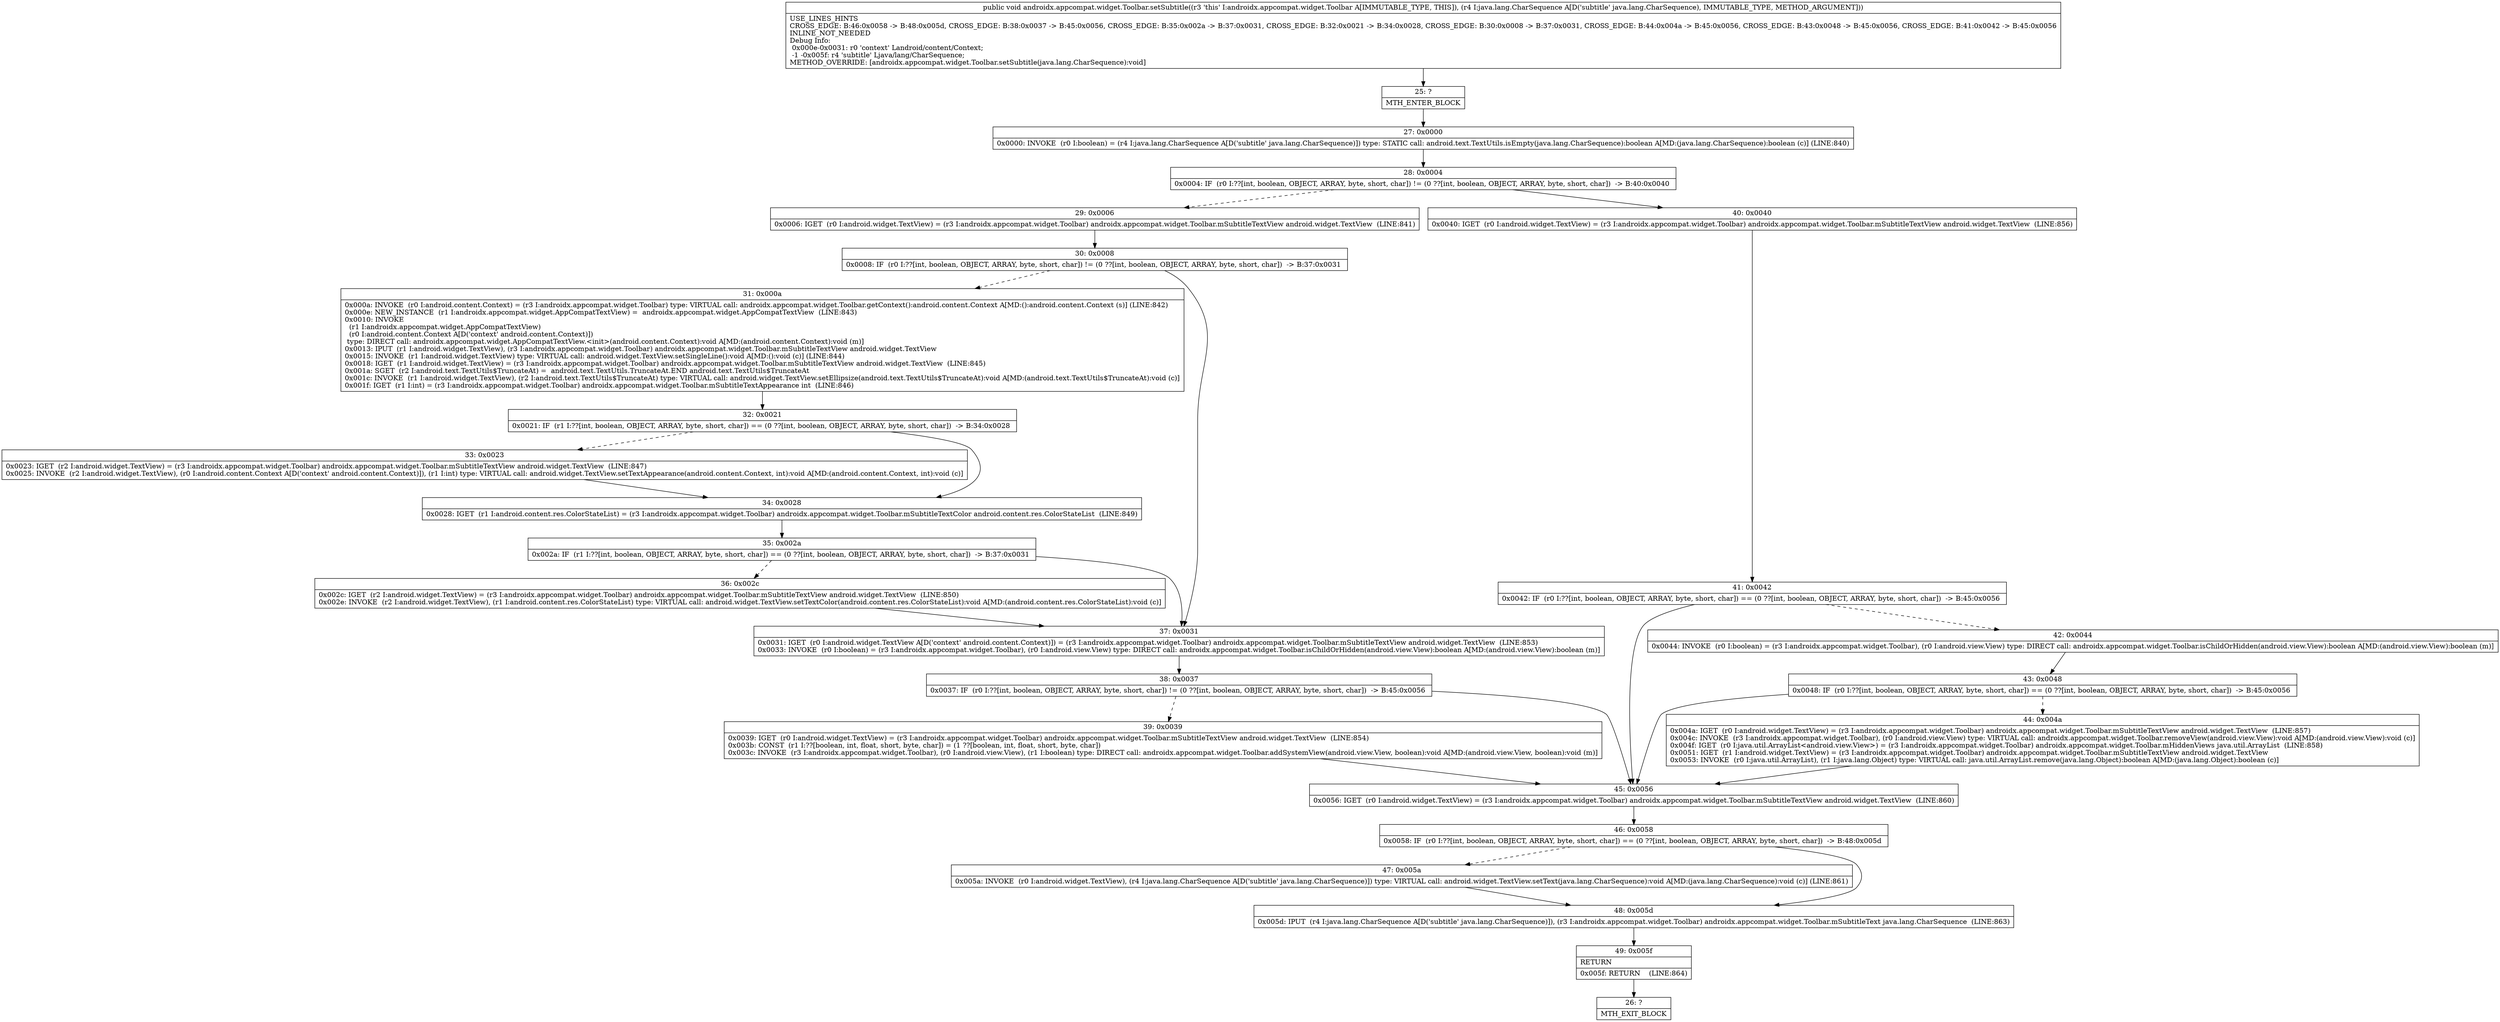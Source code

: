 digraph "CFG forandroidx.appcompat.widget.Toolbar.setSubtitle(Ljava\/lang\/CharSequence;)V" {
Node_25 [shape=record,label="{25\:\ ?|MTH_ENTER_BLOCK\l}"];
Node_27 [shape=record,label="{27\:\ 0x0000|0x0000: INVOKE  (r0 I:boolean) = (r4 I:java.lang.CharSequence A[D('subtitle' java.lang.CharSequence)]) type: STATIC call: android.text.TextUtils.isEmpty(java.lang.CharSequence):boolean A[MD:(java.lang.CharSequence):boolean (c)] (LINE:840)\l}"];
Node_28 [shape=record,label="{28\:\ 0x0004|0x0004: IF  (r0 I:??[int, boolean, OBJECT, ARRAY, byte, short, char]) != (0 ??[int, boolean, OBJECT, ARRAY, byte, short, char])  \-\> B:40:0x0040 \l}"];
Node_29 [shape=record,label="{29\:\ 0x0006|0x0006: IGET  (r0 I:android.widget.TextView) = (r3 I:androidx.appcompat.widget.Toolbar) androidx.appcompat.widget.Toolbar.mSubtitleTextView android.widget.TextView  (LINE:841)\l}"];
Node_30 [shape=record,label="{30\:\ 0x0008|0x0008: IF  (r0 I:??[int, boolean, OBJECT, ARRAY, byte, short, char]) != (0 ??[int, boolean, OBJECT, ARRAY, byte, short, char])  \-\> B:37:0x0031 \l}"];
Node_31 [shape=record,label="{31\:\ 0x000a|0x000a: INVOKE  (r0 I:android.content.Context) = (r3 I:androidx.appcompat.widget.Toolbar) type: VIRTUAL call: androidx.appcompat.widget.Toolbar.getContext():android.content.Context A[MD:():android.content.Context (s)] (LINE:842)\l0x000e: NEW_INSTANCE  (r1 I:androidx.appcompat.widget.AppCompatTextView) =  androidx.appcompat.widget.AppCompatTextView  (LINE:843)\l0x0010: INVOKE  \l  (r1 I:androidx.appcompat.widget.AppCompatTextView)\l  (r0 I:android.content.Context A[D('context' android.content.Context)])\l type: DIRECT call: androidx.appcompat.widget.AppCompatTextView.\<init\>(android.content.Context):void A[MD:(android.content.Context):void (m)]\l0x0013: IPUT  (r1 I:android.widget.TextView), (r3 I:androidx.appcompat.widget.Toolbar) androidx.appcompat.widget.Toolbar.mSubtitleTextView android.widget.TextView \l0x0015: INVOKE  (r1 I:android.widget.TextView) type: VIRTUAL call: android.widget.TextView.setSingleLine():void A[MD:():void (c)] (LINE:844)\l0x0018: IGET  (r1 I:android.widget.TextView) = (r3 I:androidx.appcompat.widget.Toolbar) androidx.appcompat.widget.Toolbar.mSubtitleTextView android.widget.TextView  (LINE:845)\l0x001a: SGET  (r2 I:android.text.TextUtils$TruncateAt) =  android.text.TextUtils.TruncateAt.END android.text.TextUtils$TruncateAt \l0x001c: INVOKE  (r1 I:android.widget.TextView), (r2 I:android.text.TextUtils$TruncateAt) type: VIRTUAL call: android.widget.TextView.setEllipsize(android.text.TextUtils$TruncateAt):void A[MD:(android.text.TextUtils$TruncateAt):void (c)]\l0x001f: IGET  (r1 I:int) = (r3 I:androidx.appcompat.widget.Toolbar) androidx.appcompat.widget.Toolbar.mSubtitleTextAppearance int  (LINE:846)\l}"];
Node_32 [shape=record,label="{32\:\ 0x0021|0x0021: IF  (r1 I:??[int, boolean, OBJECT, ARRAY, byte, short, char]) == (0 ??[int, boolean, OBJECT, ARRAY, byte, short, char])  \-\> B:34:0x0028 \l}"];
Node_33 [shape=record,label="{33\:\ 0x0023|0x0023: IGET  (r2 I:android.widget.TextView) = (r3 I:androidx.appcompat.widget.Toolbar) androidx.appcompat.widget.Toolbar.mSubtitleTextView android.widget.TextView  (LINE:847)\l0x0025: INVOKE  (r2 I:android.widget.TextView), (r0 I:android.content.Context A[D('context' android.content.Context)]), (r1 I:int) type: VIRTUAL call: android.widget.TextView.setTextAppearance(android.content.Context, int):void A[MD:(android.content.Context, int):void (c)]\l}"];
Node_34 [shape=record,label="{34\:\ 0x0028|0x0028: IGET  (r1 I:android.content.res.ColorStateList) = (r3 I:androidx.appcompat.widget.Toolbar) androidx.appcompat.widget.Toolbar.mSubtitleTextColor android.content.res.ColorStateList  (LINE:849)\l}"];
Node_35 [shape=record,label="{35\:\ 0x002a|0x002a: IF  (r1 I:??[int, boolean, OBJECT, ARRAY, byte, short, char]) == (0 ??[int, boolean, OBJECT, ARRAY, byte, short, char])  \-\> B:37:0x0031 \l}"];
Node_36 [shape=record,label="{36\:\ 0x002c|0x002c: IGET  (r2 I:android.widget.TextView) = (r3 I:androidx.appcompat.widget.Toolbar) androidx.appcompat.widget.Toolbar.mSubtitleTextView android.widget.TextView  (LINE:850)\l0x002e: INVOKE  (r2 I:android.widget.TextView), (r1 I:android.content.res.ColorStateList) type: VIRTUAL call: android.widget.TextView.setTextColor(android.content.res.ColorStateList):void A[MD:(android.content.res.ColorStateList):void (c)]\l}"];
Node_37 [shape=record,label="{37\:\ 0x0031|0x0031: IGET  (r0 I:android.widget.TextView A[D('context' android.content.Context)]) = (r3 I:androidx.appcompat.widget.Toolbar) androidx.appcompat.widget.Toolbar.mSubtitleTextView android.widget.TextView  (LINE:853)\l0x0033: INVOKE  (r0 I:boolean) = (r3 I:androidx.appcompat.widget.Toolbar), (r0 I:android.view.View) type: DIRECT call: androidx.appcompat.widget.Toolbar.isChildOrHidden(android.view.View):boolean A[MD:(android.view.View):boolean (m)]\l}"];
Node_38 [shape=record,label="{38\:\ 0x0037|0x0037: IF  (r0 I:??[int, boolean, OBJECT, ARRAY, byte, short, char]) != (0 ??[int, boolean, OBJECT, ARRAY, byte, short, char])  \-\> B:45:0x0056 \l}"];
Node_39 [shape=record,label="{39\:\ 0x0039|0x0039: IGET  (r0 I:android.widget.TextView) = (r3 I:androidx.appcompat.widget.Toolbar) androidx.appcompat.widget.Toolbar.mSubtitleTextView android.widget.TextView  (LINE:854)\l0x003b: CONST  (r1 I:??[boolean, int, float, short, byte, char]) = (1 ??[boolean, int, float, short, byte, char]) \l0x003c: INVOKE  (r3 I:androidx.appcompat.widget.Toolbar), (r0 I:android.view.View), (r1 I:boolean) type: DIRECT call: androidx.appcompat.widget.Toolbar.addSystemView(android.view.View, boolean):void A[MD:(android.view.View, boolean):void (m)]\l}"];
Node_45 [shape=record,label="{45\:\ 0x0056|0x0056: IGET  (r0 I:android.widget.TextView) = (r3 I:androidx.appcompat.widget.Toolbar) androidx.appcompat.widget.Toolbar.mSubtitleTextView android.widget.TextView  (LINE:860)\l}"];
Node_46 [shape=record,label="{46\:\ 0x0058|0x0058: IF  (r0 I:??[int, boolean, OBJECT, ARRAY, byte, short, char]) == (0 ??[int, boolean, OBJECT, ARRAY, byte, short, char])  \-\> B:48:0x005d \l}"];
Node_47 [shape=record,label="{47\:\ 0x005a|0x005a: INVOKE  (r0 I:android.widget.TextView), (r4 I:java.lang.CharSequence A[D('subtitle' java.lang.CharSequence)]) type: VIRTUAL call: android.widget.TextView.setText(java.lang.CharSequence):void A[MD:(java.lang.CharSequence):void (c)] (LINE:861)\l}"];
Node_48 [shape=record,label="{48\:\ 0x005d|0x005d: IPUT  (r4 I:java.lang.CharSequence A[D('subtitle' java.lang.CharSequence)]), (r3 I:androidx.appcompat.widget.Toolbar) androidx.appcompat.widget.Toolbar.mSubtitleText java.lang.CharSequence  (LINE:863)\l}"];
Node_49 [shape=record,label="{49\:\ 0x005f|RETURN\l|0x005f: RETURN    (LINE:864)\l}"];
Node_26 [shape=record,label="{26\:\ ?|MTH_EXIT_BLOCK\l}"];
Node_40 [shape=record,label="{40\:\ 0x0040|0x0040: IGET  (r0 I:android.widget.TextView) = (r3 I:androidx.appcompat.widget.Toolbar) androidx.appcompat.widget.Toolbar.mSubtitleTextView android.widget.TextView  (LINE:856)\l}"];
Node_41 [shape=record,label="{41\:\ 0x0042|0x0042: IF  (r0 I:??[int, boolean, OBJECT, ARRAY, byte, short, char]) == (0 ??[int, boolean, OBJECT, ARRAY, byte, short, char])  \-\> B:45:0x0056 \l}"];
Node_42 [shape=record,label="{42\:\ 0x0044|0x0044: INVOKE  (r0 I:boolean) = (r3 I:androidx.appcompat.widget.Toolbar), (r0 I:android.view.View) type: DIRECT call: androidx.appcompat.widget.Toolbar.isChildOrHidden(android.view.View):boolean A[MD:(android.view.View):boolean (m)]\l}"];
Node_43 [shape=record,label="{43\:\ 0x0048|0x0048: IF  (r0 I:??[int, boolean, OBJECT, ARRAY, byte, short, char]) == (0 ??[int, boolean, OBJECT, ARRAY, byte, short, char])  \-\> B:45:0x0056 \l}"];
Node_44 [shape=record,label="{44\:\ 0x004a|0x004a: IGET  (r0 I:android.widget.TextView) = (r3 I:androidx.appcompat.widget.Toolbar) androidx.appcompat.widget.Toolbar.mSubtitleTextView android.widget.TextView  (LINE:857)\l0x004c: INVOKE  (r3 I:androidx.appcompat.widget.Toolbar), (r0 I:android.view.View) type: VIRTUAL call: androidx.appcompat.widget.Toolbar.removeView(android.view.View):void A[MD:(android.view.View):void (c)]\l0x004f: IGET  (r0 I:java.util.ArrayList\<android.view.View\>) = (r3 I:androidx.appcompat.widget.Toolbar) androidx.appcompat.widget.Toolbar.mHiddenViews java.util.ArrayList  (LINE:858)\l0x0051: IGET  (r1 I:android.widget.TextView) = (r3 I:androidx.appcompat.widget.Toolbar) androidx.appcompat.widget.Toolbar.mSubtitleTextView android.widget.TextView \l0x0053: INVOKE  (r0 I:java.util.ArrayList), (r1 I:java.lang.Object) type: VIRTUAL call: java.util.ArrayList.remove(java.lang.Object):boolean A[MD:(java.lang.Object):boolean (c)]\l}"];
MethodNode[shape=record,label="{public void androidx.appcompat.widget.Toolbar.setSubtitle((r3 'this' I:androidx.appcompat.widget.Toolbar A[IMMUTABLE_TYPE, THIS]), (r4 I:java.lang.CharSequence A[D('subtitle' java.lang.CharSequence), IMMUTABLE_TYPE, METHOD_ARGUMENT]))  | USE_LINES_HINTS\lCROSS_EDGE: B:46:0x0058 \-\> B:48:0x005d, CROSS_EDGE: B:38:0x0037 \-\> B:45:0x0056, CROSS_EDGE: B:35:0x002a \-\> B:37:0x0031, CROSS_EDGE: B:32:0x0021 \-\> B:34:0x0028, CROSS_EDGE: B:30:0x0008 \-\> B:37:0x0031, CROSS_EDGE: B:44:0x004a \-\> B:45:0x0056, CROSS_EDGE: B:43:0x0048 \-\> B:45:0x0056, CROSS_EDGE: B:41:0x0042 \-\> B:45:0x0056\lINLINE_NOT_NEEDED\lDebug Info:\l  0x000e\-0x0031: r0 'context' Landroid\/content\/Context;\l  \-1 \-0x005f: r4 'subtitle' Ljava\/lang\/CharSequence;\lMETHOD_OVERRIDE: [androidx.appcompat.widget.Toolbar.setSubtitle(java.lang.CharSequence):void]\l}"];
MethodNode -> Node_25;Node_25 -> Node_27;
Node_27 -> Node_28;
Node_28 -> Node_29[style=dashed];
Node_28 -> Node_40;
Node_29 -> Node_30;
Node_30 -> Node_31[style=dashed];
Node_30 -> Node_37;
Node_31 -> Node_32;
Node_32 -> Node_33[style=dashed];
Node_32 -> Node_34;
Node_33 -> Node_34;
Node_34 -> Node_35;
Node_35 -> Node_36[style=dashed];
Node_35 -> Node_37;
Node_36 -> Node_37;
Node_37 -> Node_38;
Node_38 -> Node_39[style=dashed];
Node_38 -> Node_45;
Node_39 -> Node_45;
Node_45 -> Node_46;
Node_46 -> Node_47[style=dashed];
Node_46 -> Node_48;
Node_47 -> Node_48;
Node_48 -> Node_49;
Node_49 -> Node_26;
Node_40 -> Node_41;
Node_41 -> Node_42[style=dashed];
Node_41 -> Node_45;
Node_42 -> Node_43;
Node_43 -> Node_44[style=dashed];
Node_43 -> Node_45;
Node_44 -> Node_45;
}

